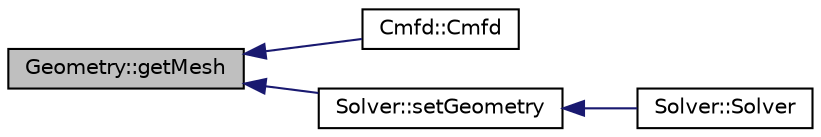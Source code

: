 digraph "Geometry::getMesh"
{
  edge [fontname="Helvetica",fontsize="10",labelfontname="Helvetica",labelfontsize="10"];
  node [fontname="Helvetica",fontsize="10",shape=record];
  rankdir="LR";
  Node1 [label="Geometry::getMesh",height=0.2,width=0.4,color="black", fillcolor="grey75", style="filled" fontcolor="black"];
  Node1 -> Node2 [dir="back",color="midnightblue",fontsize="10",style="solid",fontname="Helvetica"];
  Node2 [label="Cmfd::Cmfd",height=0.2,width=0.4,color="black", fillcolor="white", style="filled",URL="$classCmfd.html#a335603297bf627c6eb63ca24cb971a26",tooltip="Constructor initializes boundaries and variables that describe the Cmfd object."];
  Node1 -> Node3 [dir="back",color="midnightblue",fontsize="10",style="solid",fontname="Helvetica"];
  Node3 [label="Solver::setGeometry",height=0.2,width=0.4,color="black", fillcolor="white", style="filled",URL="$classSolver.html#a117012c7ecaf59b70fa6b489562acc65",tooltip="Sets the Geometry for the Solver."];
  Node3 -> Node4 [dir="back",color="midnightblue",fontsize="10",style="solid",fontname="Helvetica"];
  Node4 [label="Solver::Solver",height=0.2,width=0.4,color="black", fillcolor="white", style="filled",URL="$classSolver.html#aa695c4bdcdb0664b2c55c87f2dc7ec6a",tooltip="Constructor initializes an empty Solver class with array pointers set to NULL."];
}

